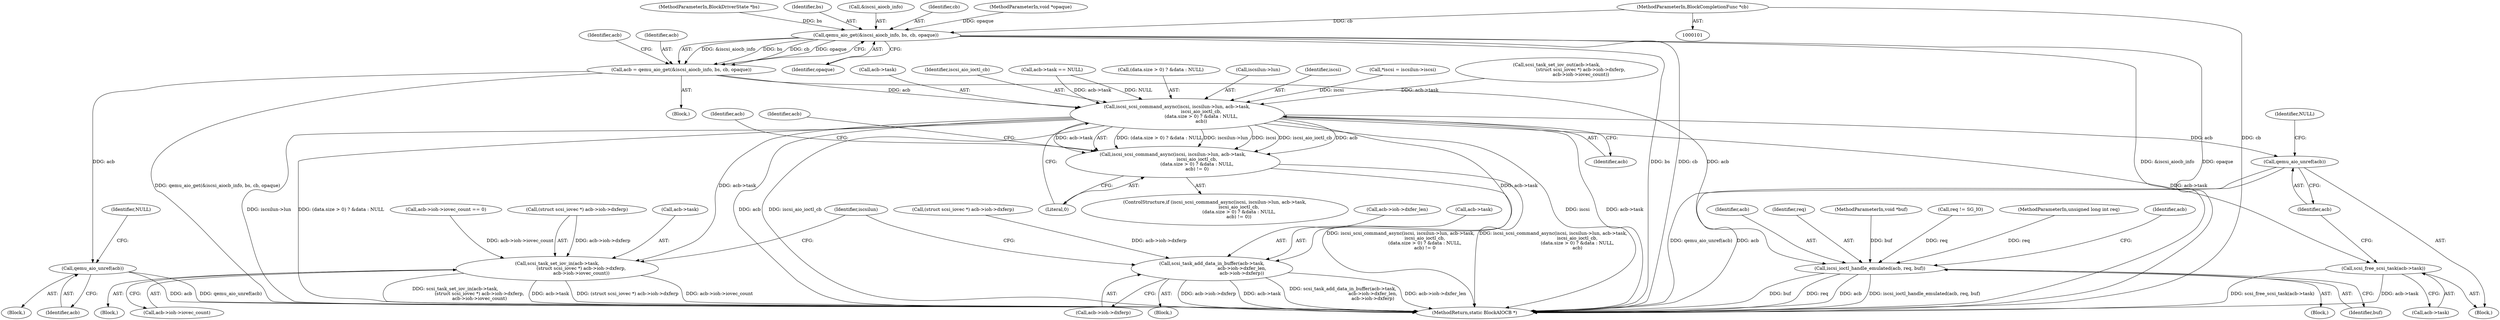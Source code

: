 digraph "0_qemu_a6b3167fa0e825aebb5a7cd8b437b6d41584a196@pointer" {
"1000105" [label="(MethodParameterIn,BlockCompletionFunc *cb)"];
"1000124" [label="(Call,qemu_aio_get(&iscsi_aiocb_info, bs, cb, opaque))"];
"1000122" [label="(Call,acb = qemu_aio_get(&iscsi_aiocb_info, bs, cb, opaque))"];
"1000161" [label="(Call,iscsi_ioctl_handle_emulated(acb, req, buf))"];
"1000187" [label="(Call,qemu_aio_unref(acb))"];
"1000334" [label="(Call,iscsi_scsi_command_async(iscsi, iscsilun->lun, acb->task,\n                                 iscsi_aio_ioctl_cb,\n                                 (data.size > 0) ? &data : NULL,\n                                 acb))"];
"1000333" [label="(Call,iscsi_scsi_command_async(iscsi, iscsilun->lun, acb->task,\n                                 iscsi_aio_ioctl_cb,\n                                 (data.size > 0) ? &data : NULL,\n                                 acb) != 0)"];
"1000355" [label="(Call,scsi_free_scsi_task(acb->task))"];
"1000359" [label="(Call,qemu_aio_unref(acb))"];
"1000381" [label="(Call,scsi_task_add_data_in_buffer(acb->task,\n                                         acb->ioh->dxfer_len,\n                                         acb->ioh->dxferp))"];
"1000397" [label="(Call,scsi_task_set_iov_in(acb->task,\n                                 (struct scsi_iovec *) acb->ioh->dxferp,\n                                 acb->ioh->iovec_count))"];
"1000160" [label="(Block,)"];
"1000104" [label="(MethodParameterIn,void *buf)"];
"1000381" [label="(Call,scsi_task_add_data_in_buffer(acb->task,\n                                         acb->ioh->dxfer_len,\n                                         acb->ioh->dxferp))"];
"1000342" [label="(Identifier,iscsi_aio_ioctl_cb)"];
"1000414" [label="(Identifier,iscsilun)"];
"1000157" [label="(Call,req != SG_IO)"];
"1000354" [label="(Block,)"];
"1000187" [label="(Call,qemu_aio_unref(acb))"];
"1000343" [label="(Call,(data.size > 0) ? &data : NULL)"];
"1000124" [label="(Call,qemu_aio_get(&iscsi_aiocb_info, bs, cb, opaque))"];
"1000360" [label="(Identifier,acb)"];
"1000382" [label="(Call,acb->task)"];
"1000107" [label="(Block,)"];
"1000373" [label="(Call,acb->ioh->iovec_count == 0)"];
"1000352" [label="(Identifier,acb)"];
"1000178" [label="(Block,)"];
"1000336" [label="(Call,iscsilun->lun)"];
"1000132" [label="(Identifier,acb)"];
"1000106" [label="(MethodParameterIn,void *opaque)"];
"1000335" [label="(Identifier,iscsi)"];
"1000103" [label="(MethodParameterIn,unsigned long int req)"];
"1000105" [label="(MethodParameterIn,BlockCompletionFunc *cb)"];
"1000164" [label="(Identifier,buf)"];
"1000168" [label="(Identifier,acb)"];
"1000115" [label="(Call,*iscsi = iscsilun->iscsi)"];
"1000359" [label="(Call,qemu_aio_unref(acb))"];
"1000162" [label="(Identifier,acb)"];
"1000380" [label="(Block,)"];
"1000401" [label="(Call,(struct scsi_iovec *) acb->ioh->dxferp)"];
"1000357" [label="(Identifier,acb)"];
"1000122" [label="(Call,acb = qemu_aio_get(&iscsi_aiocb_info, bs, cb, opaque))"];
"1000129" [label="(Identifier,opaque)"];
"1000334" [label="(Call,iscsi_scsi_command_async(iscsi, iscsilun->lun, acb->task,\n                                 iscsi_aio_ioctl_cb,\n                                 (data.size > 0) ? &data : NULL,\n                                 acb))"];
"1000161" [label="(Call,iscsi_ioctl_handle_emulated(acb, req, buf))"];
"1000356" [label="(Call,acb->task)"];
"1000199" [label="(Call,acb->task == NULL)"];
"1000420" [label="(MethodReturn,static BlockAIOCB *)"];
"1000102" [label="(MethodParameterIn,BlockDriverState *bs)"];
"1000353" [label="(Literal,0)"];
"1000397" [label="(Call,scsi_task_set_iov_in(acb->task,\n                                 (struct scsi_iovec *) acb->ioh->dxferp,\n                                 acb->ioh->iovec_count))"];
"1000390" [label="(Call,acb->ioh->dxferp)"];
"1000188" [label="(Identifier,acb)"];
"1000355" [label="(Call,scsi_free_scsi_task(acb->task))"];
"1000362" [label="(Identifier,NULL)"];
"1000163" [label="(Identifier,req)"];
"1000127" [label="(Identifier,bs)"];
"1000408" [label="(Call,acb->ioh->iovec_count)"];
"1000123" [label="(Identifier,acb)"];
"1000320" [label="(Call,(struct scsi_iovec *) acb->ioh->dxferp)"];
"1000398" [label="(Call,acb->task)"];
"1000316" [label="(Call,scsi_task_set_iov_out(acb->task,\n                                 (struct scsi_iovec *) acb->ioh->dxferp,\n                                 acb->ioh->iovec_count))"];
"1000367" [label="(Identifier,acb)"];
"1000385" [label="(Call,acb->ioh->dxfer_len)"];
"1000125" [label="(Call,&iscsi_aiocb_info)"];
"1000396" [label="(Block,)"];
"1000339" [label="(Call,acb->task)"];
"1000128" [label="(Identifier,cb)"];
"1000190" [label="(Identifier,NULL)"];
"1000332" [label="(ControlStructure,if (iscsi_scsi_command_async(iscsi, iscsilun->lun, acb->task,\n                                 iscsi_aio_ioctl_cb,\n                                 (data.size > 0) ? &data : NULL,\n                                 acb) != 0))"];
"1000333" [label="(Call,iscsi_scsi_command_async(iscsi, iscsilun->lun, acb->task,\n                                 iscsi_aio_ioctl_cb,\n                                 (data.size > 0) ? &data : NULL,\n                                 acb) != 0)"];
"1000105" -> "1000101"  [label="AST: "];
"1000105" -> "1000420"  [label="DDG: cb"];
"1000105" -> "1000124"  [label="DDG: cb"];
"1000124" -> "1000122"  [label="AST: "];
"1000124" -> "1000129"  [label="CFG: "];
"1000125" -> "1000124"  [label="AST: "];
"1000127" -> "1000124"  [label="AST: "];
"1000128" -> "1000124"  [label="AST: "];
"1000129" -> "1000124"  [label="AST: "];
"1000122" -> "1000124"  [label="CFG: "];
"1000124" -> "1000420"  [label="DDG: &iscsi_aiocb_info"];
"1000124" -> "1000420"  [label="DDG: opaque"];
"1000124" -> "1000420"  [label="DDG: bs"];
"1000124" -> "1000420"  [label="DDG: cb"];
"1000124" -> "1000122"  [label="DDG: &iscsi_aiocb_info"];
"1000124" -> "1000122"  [label="DDG: bs"];
"1000124" -> "1000122"  [label="DDG: cb"];
"1000124" -> "1000122"  [label="DDG: opaque"];
"1000102" -> "1000124"  [label="DDG: bs"];
"1000106" -> "1000124"  [label="DDG: opaque"];
"1000122" -> "1000107"  [label="AST: "];
"1000123" -> "1000122"  [label="AST: "];
"1000132" -> "1000122"  [label="CFG: "];
"1000122" -> "1000420"  [label="DDG: qemu_aio_get(&iscsi_aiocb_info, bs, cb, opaque)"];
"1000122" -> "1000161"  [label="DDG: acb"];
"1000122" -> "1000187"  [label="DDG: acb"];
"1000122" -> "1000334"  [label="DDG: acb"];
"1000161" -> "1000160"  [label="AST: "];
"1000161" -> "1000164"  [label="CFG: "];
"1000162" -> "1000161"  [label="AST: "];
"1000163" -> "1000161"  [label="AST: "];
"1000164" -> "1000161"  [label="AST: "];
"1000168" -> "1000161"  [label="CFG: "];
"1000161" -> "1000420"  [label="DDG: buf"];
"1000161" -> "1000420"  [label="DDG: req"];
"1000161" -> "1000420"  [label="DDG: acb"];
"1000161" -> "1000420"  [label="DDG: iscsi_ioctl_handle_emulated(acb, req, buf)"];
"1000157" -> "1000161"  [label="DDG: req"];
"1000103" -> "1000161"  [label="DDG: req"];
"1000104" -> "1000161"  [label="DDG: buf"];
"1000187" -> "1000178"  [label="AST: "];
"1000187" -> "1000188"  [label="CFG: "];
"1000188" -> "1000187"  [label="AST: "];
"1000190" -> "1000187"  [label="CFG: "];
"1000187" -> "1000420"  [label="DDG: acb"];
"1000187" -> "1000420"  [label="DDG: qemu_aio_unref(acb)"];
"1000334" -> "1000333"  [label="AST: "];
"1000334" -> "1000352"  [label="CFG: "];
"1000335" -> "1000334"  [label="AST: "];
"1000336" -> "1000334"  [label="AST: "];
"1000339" -> "1000334"  [label="AST: "];
"1000342" -> "1000334"  [label="AST: "];
"1000343" -> "1000334"  [label="AST: "];
"1000352" -> "1000334"  [label="AST: "];
"1000353" -> "1000334"  [label="CFG: "];
"1000334" -> "1000420"  [label="DDG: iscsi_aio_ioctl_cb"];
"1000334" -> "1000420"  [label="DDG: acb->task"];
"1000334" -> "1000420"  [label="DDG: iscsilun->lun"];
"1000334" -> "1000420"  [label="DDG: (data.size > 0) ? &data : NULL"];
"1000334" -> "1000420"  [label="DDG: acb"];
"1000334" -> "1000420"  [label="DDG: iscsi"];
"1000334" -> "1000333"  [label="DDG: (data.size > 0) ? &data : NULL"];
"1000334" -> "1000333"  [label="DDG: iscsilun->lun"];
"1000334" -> "1000333"  [label="DDG: iscsi"];
"1000334" -> "1000333"  [label="DDG: iscsi_aio_ioctl_cb"];
"1000334" -> "1000333"  [label="DDG: acb"];
"1000334" -> "1000333"  [label="DDG: acb->task"];
"1000115" -> "1000334"  [label="DDG: iscsi"];
"1000199" -> "1000334"  [label="DDG: acb->task"];
"1000199" -> "1000334"  [label="DDG: NULL"];
"1000316" -> "1000334"  [label="DDG: acb->task"];
"1000334" -> "1000355"  [label="DDG: acb->task"];
"1000334" -> "1000359"  [label="DDG: acb"];
"1000334" -> "1000381"  [label="DDG: acb->task"];
"1000334" -> "1000397"  [label="DDG: acb->task"];
"1000333" -> "1000332"  [label="AST: "];
"1000333" -> "1000353"  [label="CFG: "];
"1000353" -> "1000333"  [label="AST: "];
"1000357" -> "1000333"  [label="CFG: "];
"1000367" -> "1000333"  [label="CFG: "];
"1000333" -> "1000420"  [label="DDG: iscsi_scsi_command_async(iscsi, iscsilun->lun, acb->task,\n                                 iscsi_aio_ioctl_cb,\n                                 (data.size > 0) ? &data : NULL,\n                                 acb)"];
"1000333" -> "1000420"  [label="DDG: iscsi_scsi_command_async(iscsi, iscsilun->lun, acb->task,\n                                 iscsi_aio_ioctl_cb,\n                                 (data.size > 0) ? &data : NULL,\n                                 acb) != 0"];
"1000355" -> "1000354"  [label="AST: "];
"1000355" -> "1000356"  [label="CFG: "];
"1000356" -> "1000355"  [label="AST: "];
"1000360" -> "1000355"  [label="CFG: "];
"1000355" -> "1000420"  [label="DDG: acb->task"];
"1000355" -> "1000420"  [label="DDG: scsi_free_scsi_task(acb->task)"];
"1000359" -> "1000354"  [label="AST: "];
"1000359" -> "1000360"  [label="CFG: "];
"1000360" -> "1000359"  [label="AST: "];
"1000362" -> "1000359"  [label="CFG: "];
"1000359" -> "1000420"  [label="DDG: acb"];
"1000359" -> "1000420"  [label="DDG: qemu_aio_unref(acb)"];
"1000381" -> "1000380"  [label="AST: "];
"1000381" -> "1000390"  [label="CFG: "];
"1000382" -> "1000381"  [label="AST: "];
"1000385" -> "1000381"  [label="AST: "];
"1000390" -> "1000381"  [label="AST: "];
"1000414" -> "1000381"  [label="CFG: "];
"1000381" -> "1000420"  [label="DDG: acb->ioh->dxferp"];
"1000381" -> "1000420"  [label="DDG: acb->task"];
"1000381" -> "1000420"  [label="DDG: scsi_task_add_data_in_buffer(acb->task,\n                                         acb->ioh->dxfer_len,\n                                         acb->ioh->dxferp)"];
"1000381" -> "1000420"  [label="DDG: acb->ioh->dxfer_len"];
"1000320" -> "1000381"  [label="DDG: acb->ioh->dxferp"];
"1000397" -> "1000396"  [label="AST: "];
"1000397" -> "1000408"  [label="CFG: "];
"1000398" -> "1000397"  [label="AST: "];
"1000401" -> "1000397"  [label="AST: "];
"1000408" -> "1000397"  [label="AST: "];
"1000414" -> "1000397"  [label="CFG: "];
"1000397" -> "1000420"  [label="DDG: scsi_task_set_iov_in(acb->task,\n                                 (struct scsi_iovec *) acb->ioh->dxferp,\n                                 acb->ioh->iovec_count)"];
"1000397" -> "1000420"  [label="DDG: acb->task"];
"1000397" -> "1000420"  [label="DDG: (struct scsi_iovec *) acb->ioh->dxferp"];
"1000397" -> "1000420"  [label="DDG: acb->ioh->iovec_count"];
"1000401" -> "1000397"  [label="DDG: acb->ioh->dxferp"];
"1000373" -> "1000397"  [label="DDG: acb->ioh->iovec_count"];
}
